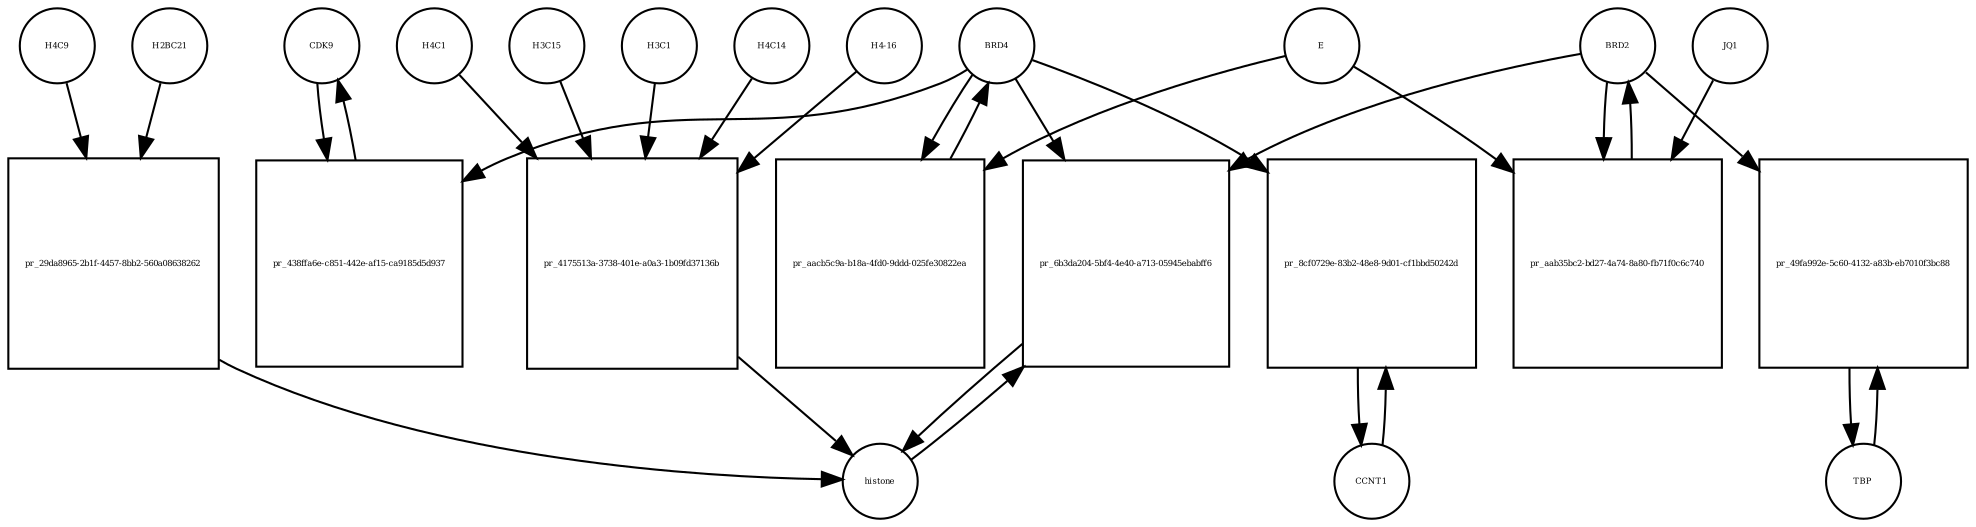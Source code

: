 strict digraph  {
CDK9 [annotation="", bipartite=0, cls=macromolecule, fontsize=4, label=CDK9, shape=circle];
"pr_438ffa6e-c851-442e-af15-ca9185d5d937" [annotation="", bipartite=1, cls=process, fontsize=4, label="pr_438ffa6e-c851-442e-af15-ca9185d5d937", shape=square];
BRD4 [annotation="", bipartite=0, cls=macromolecule, fontsize=4, label=BRD4, shape=circle];
CCNT1 [annotation="", bipartite=0, cls=macromolecule, fontsize=4, label=CCNT1, shape=circle];
"pr_8cf0729e-83b2-48e8-9d01-cf1bbd50242d" [annotation="", bipartite=1, cls=process, fontsize=4, label="pr_8cf0729e-83b2-48e8-9d01-cf1bbd50242d", shape=square];
histone [annotation="", bipartite=0, cls=complex, fontsize=4, label=histone, shape=circle];
"pr_6b3da204-5bf4-4e40-a713-05945ebabff6" [annotation="", bipartite=1, cls=process, fontsize=4, label="pr_6b3da204-5bf4-4e40-a713-05945ebabff6", shape=square];
BRD2 [annotation="", bipartite=0, cls=macromolecule, fontsize=4, label=BRD2, shape=circle];
"pr_aacb5c9a-b18a-4fd0-9ddd-025fe30822ea" [annotation="", bipartite=1, cls=process, fontsize=4, label="pr_aacb5c9a-b18a-4fd0-9ddd-025fe30822ea", shape=square];
E [annotation=urn_miriam_ncbiprotein_BCD58755, bipartite=0, cls=macromolecule, fontsize=4, label=E, shape=circle];
H4C14 [annotation="", bipartite=0, cls=macromolecule, fontsize=4, label=H4C14, shape=circle];
"pr_4175513a-3738-401e-a0a3-1b09fd37136b" [annotation="", bipartite=1, cls=process, fontsize=4, label="pr_4175513a-3738-401e-a0a3-1b09fd37136b", shape=square];
"H4-16" [annotation="", bipartite=0, cls=macromolecule, fontsize=4, label="H4-16", shape=circle];
H4C1 [annotation="", bipartite=0, cls=macromolecule, fontsize=4, label=H4C1, shape=circle];
H3C15 [annotation="", bipartite=0, cls=macromolecule, fontsize=4, label=H3C15, shape=circle];
H3C1 [annotation="", bipartite=0, cls=macromolecule, fontsize=4, label=H3C1, shape=circle];
"pr_aab35bc2-bd27-4a74-8a80-fb71f0c6c740" [annotation="", bipartite=1, cls=process, fontsize=4, label="pr_aab35bc2-bd27-4a74-8a80-fb71f0c6c740", shape=square];
JQ1 [annotation="", bipartite=0, cls=macromolecule, fontsize=4, label=JQ1, shape=circle];
TBP [annotation="", bipartite=0, cls=macromolecule, fontsize=4, label=TBP, shape=circle];
"pr_49fa992e-5c60-4132-a83b-eb7010f3bc88" [annotation="", bipartite=1, cls=process, fontsize=4, label="pr_49fa992e-5c60-4132-a83b-eb7010f3bc88", shape=square];
H4C9 [annotation="", bipartite=0, cls=macromolecule, fontsize=4, label=H4C9, shape=circle];
"pr_29da8965-2b1f-4457-8bb2-560a08638262" [annotation="", bipartite=1, cls=process, fontsize=4, label="pr_29da8965-2b1f-4457-8bb2-560a08638262", shape=square];
H2BC21 [annotation="", bipartite=0, cls=macromolecule, fontsize=4, label=H2BC21, shape=circle];
CDK9 -> "pr_438ffa6e-c851-442e-af15-ca9185d5d937"  [annotation="", interaction_type=consumption];
"pr_438ffa6e-c851-442e-af15-ca9185d5d937" -> CDK9  [annotation="", interaction_type=production];
BRD4 -> "pr_438ffa6e-c851-442e-af15-ca9185d5d937"  [annotation=urn_miriam_taxonomy_10090, interaction_type=catalysis];
BRD4 -> "pr_8cf0729e-83b2-48e8-9d01-cf1bbd50242d"  [annotation="", interaction_type=catalysis];
BRD4 -> "pr_6b3da204-5bf4-4e40-a713-05945ebabff6"  [annotation="urn_miriam_doi_10.1038%2Fnsmb.3228.|urn_miriam_doi_10.1016%2Fj.molcel.2008.01.018", interaction_type=catalysis];
BRD4 -> "pr_aacb5c9a-b18a-4fd0-9ddd-025fe30822ea"  [annotation="", interaction_type=consumption];
CCNT1 -> "pr_8cf0729e-83b2-48e8-9d01-cf1bbd50242d"  [annotation="", interaction_type=consumption];
"pr_8cf0729e-83b2-48e8-9d01-cf1bbd50242d" -> CCNT1  [annotation="", interaction_type=production];
histone -> "pr_6b3da204-5bf4-4e40-a713-05945ebabff6"  [annotation="", interaction_type=consumption];
"pr_6b3da204-5bf4-4e40-a713-05945ebabff6" -> histone  [annotation="", interaction_type=production];
BRD2 -> "pr_6b3da204-5bf4-4e40-a713-05945ebabff6"  [annotation="urn_miriam_doi_10.1038%2Fnsmb.3228.|urn_miriam_doi_10.1016%2Fj.molcel.2008.01.018", interaction_type=catalysis];
BRD2 -> "pr_aab35bc2-bd27-4a74-8a80-fb71f0c6c740"  [annotation="", interaction_type=consumption];
BRD2 -> "pr_49fa992e-5c60-4132-a83b-eb7010f3bc88"  [annotation="urn_miriam_doi_10.1007%2Fs11010-006-9223-6", interaction_type=catalysis];
"pr_aacb5c9a-b18a-4fd0-9ddd-025fe30822ea" -> BRD4  [annotation="", interaction_type=production];
E -> "pr_aacb5c9a-b18a-4fd0-9ddd-025fe30822ea"  [annotation="urn_miriam_doi_10.1038%2Fs41586-020-2286-9", interaction_type=inhibition];
E -> "pr_aab35bc2-bd27-4a74-8a80-fb71f0c6c740"  [annotation="urn_miriam_doi_10.1038%2Fs41586-020-2286-9|urn_miriam_doi_10.1080%2F15592294.2018.1469891", interaction_type=inhibition];
H4C14 -> "pr_4175513a-3738-401e-a0a3-1b09fd37136b"  [annotation="", interaction_type=consumption];
"pr_4175513a-3738-401e-a0a3-1b09fd37136b" -> histone  [annotation="", interaction_type=production];
"H4-16" -> "pr_4175513a-3738-401e-a0a3-1b09fd37136b"  [annotation="", interaction_type=consumption];
H4C1 -> "pr_4175513a-3738-401e-a0a3-1b09fd37136b"  [annotation="", interaction_type=consumption];
H3C15 -> "pr_4175513a-3738-401e-a0a3-1b09fd37136b"  [annotation="", interaction_type=consumption];
H3C1 -> "pr_4175513a-3738-401e-a0a3-1b09fd37136b"  [annotation="", interaction_type=consumption];
"pr_aab35bc2-bd27-4a74-8a80-fb71f0c6c740" -> BRD2  [annotation="", interaction_type=production];
JQ1 -> "pr_aab35bc2-bd27-4a74-8a80-fb71f0c6c740"  [annotation="urn_miriam_doi_10.1038%2Fs41586-020-2286-9|urn_miriam_doi_10.1080%2F15592294.2018.1469891", interaction_type=inhibition];
TBP -> "pr_49fa992e-5c60-4132-a83b-eb7010f3bc88"  [annotation="", interaction_type=consumption];
"pr_49fa992e-5c60-4132-a83b-eb7010f3bc88" -> TBP  [annotation="", interaction_type=production];
H4C9 -> "pr_29da8965-2b1f-4457-8bb2-560a08638262"  [annotation="", interaction_type=consumption];
"pr_29da8965-2b1f-4457-8bb2-560a08638262" -> histone  [annotation="", interaction_type=production];
H2BC21 -> "pr_29da8965-2b1f-4457-8bb2-560a08638262"  [annotation="", interaction_type=consumption];
}
